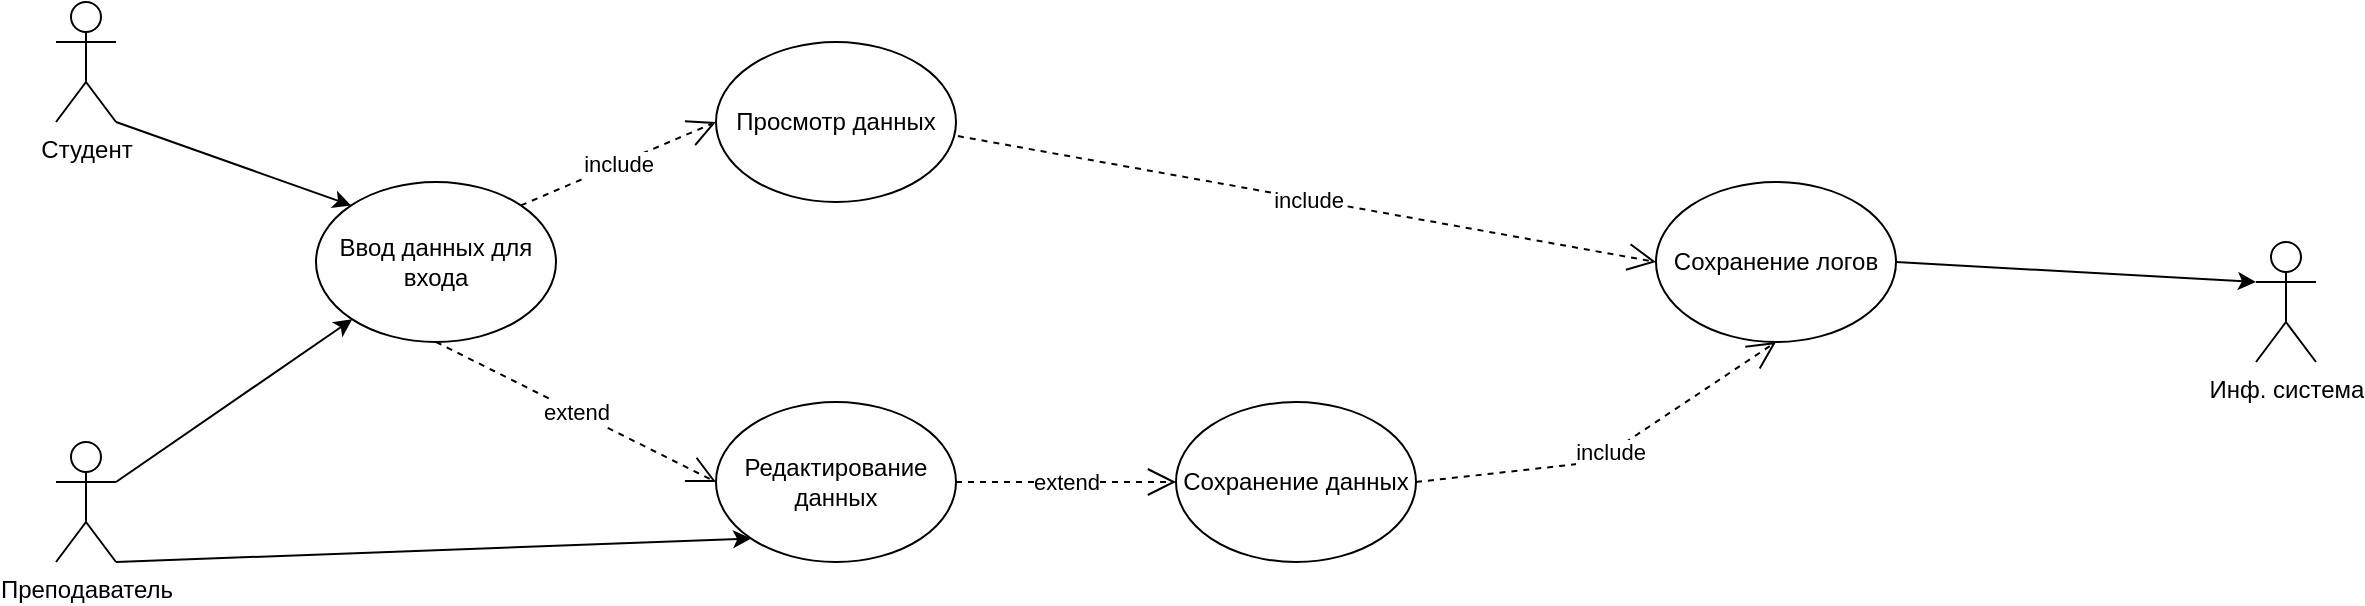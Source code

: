 <mxfile version="20.3.0" type="device"><diagram id="afD7Bp-iAt0T8VzWwkTS" name="Страница 1"><mxGraphModel dx="1662" dy="762" grid="1" gridSize="10" guides="1" tooltips="1" connect="1" arrows="1" fold="1" page="1" pageScale="1" pageWidth="1654" pageHeight="1169" math="0" shadow="0"><root><mxCell id="0"/><mxCell id="1" parent="0"/><mxCell id="IozxF7bhxgQk7ULD9y51-1" value="Инф. система" style="shape=umlActor;verticalLabelPosition=bottom;verticalAlign=top;html=1;outlineConnect=0;" parent="1" vertex="1"><mxGeometry x="1400" y="280" width="30" height="60" as="geometry"/></mxCell><mxCell id="IozxF7bhxgQk7ULD9y51-2" value="Студент" style="shape=umlActor;verticalLabelPosition=bottom;verticalAlign=top;html=1;outlineConnect=0;" parent="1" vertex="1"><mxGeometry x="300" y="160" width="30" height="60" as="geometry"/></mxCell><mxCell id="IozxF7bhxgQk7ULD9y51-3" value="Преподаватель" style="shape=umlActor;verticalLabelPosition=bottom;verticalAlign=top;html=1;outlineConnect=0;" parent="1" vertex="1"><mxGeometry x="300" y="380" width="30" height="60" as="geometry"/></mxCell><mxCell id="MDahT3h2jegHGO6cMc0U-1" value="Просмотр данных" style="ellipse;whiteSpace=wrap;html=1;" vertex="1" parent="1"><mxGeometry x="630" y="180" width="120" height="80" as="geometry"/></mxCell><mxCell id="MDahT3h2jegHGO6cMc0U-2" value="Редактирование данных&lt;br&gt;" style="ellipse;whiteSpace=wrap;html=1;" vertex="1" parent="1"><mxGeometry x="630" y="360" width="120" height="80" as="geometry"/></mxCell><mxCell id="MDahT3h2jegHGO6cMc0U-3" value="" style="endArrow=classic;html=1;rounded=0;exitX=1;exitY=1;exitDx=0;exitDy=0;exitPerimeter=0;fontStyle=1;entryX=0;entryY=0;entryDx=0;entryDy=0;" edge="1" parent="1" source="IozxF7bhxgQk7ULD9y51-2" target="MDahT3h2jegHGO6cMc0U-7"><mxGeometry width="50" height="50" relative="1" as="geometry"><mxPoint x="800" y="400" as="sourcePoint"/><mxPoint x="420" y="250" as="targetPoint"/></mxGeometry></mxCell><mxCell id="MDahT3h2jegHGO6cMc0U-4" value="" style="endArrow=classic;html=1;rounded=0;exitX=1;exitY=0.333;exitDx=0;exitDy=0;exitPerimeter=0;" edge="1" parent="1" source="IozxF7bhxgQk7ULD9y51-3" target="MDahT3h2jegHGO6cMc0U-7"><mxGeometry width="50" height="50" relative="1" as="geometry"><mxPoint x="340" y="230" as="sourcePoint"/><mxPoint x="400" y="330" as="targetPoint"/></mxGeometry></mxCell><mxCell id="MDahT3h2jegHGO6cMc0U-7" value="Ввод данных для входа" style="ellipse;whiteSpace=wrap;html=1;" vertex="1" parent="1"><mxGeometry x="430" y="250" width="120" height="80" as="geometry"/></mxCell><mxCell id="MDahT3h2jegHGO6cMc0U-12" value="include&lt;br&gt;" style="endArrow=open;endSize=12;dashed=1;html=1;rounded=0;exitX=1;exitY=0;exitDx=0;exitDy=0;entryX=0;entryY=0.5;entryDx=0;entryDy=0;" edge="1" parent="1" source="MDahT3h2jegHGO6cMc0U-7" target="MDahT3h2jegHGO6cMc0U-1"><mxGeometry width="160" relative="1" as="geometry"><mxPoint x="750" y="370" as="sourcePoint"/><mxPoint x="910" y="370" as="targetPoint"/></mxGeometry></mxCell><mxCell id="MDahT3h2jegHGO6cMc0U-13" value="extend&lt;br&gt;" style="endArrow=open;endSize=12;dashed=1;html=1;rounded=0;exitX=0.5;exitY=1;exitDx=0;exitDy=0;entryX=0;entryY=0.5;entryDx=0;entryDy=0;" edge="1" parent="1" source="MDahT3h2jegHGO6cMc0U-7" target="MDahT3h2jegHGO6cMc0U-2"><mxGeometry width="160" relative="1" as="geometry"><mxPoint x="750" y="360" as="sourcePoint"/><mxPoint x="910" y="360" as="targetPoint"/></mxGeometry></mxCell><mxCell id="MDahT3h2jegHGO6cMc0U-15" value="Сохранение данных" style="ellipse;whiteSpace=wrap;html=1;" vertex="1" parent="1"><mxGeometry x="860" y="360" width="120" height="80" as="geometry"/></mxCell><mxCell id="MDahT3h2jegHGO6cMc0U-18" value="extend" style="endArrow=open;endSize=12;dashed=1;html=1;rounded=0;exitX=1;exitY=0.5;exitDx=0;exitDy=0;entryX=0;entryY=0.5;entryDx=0;entryDy=0;" edge="1" parent="1" source="MDahT3h2jegHGO6cMc0U-2" target="MDahT3h2jegHGO6cMc0U-15"><mxGeometry width="160" relative="1" as="geometry"><mxPoint x="750" y="360" as="sourcePoint"/><mxPoint x="910" y="360" as="targetPoint"/></mxGeometry></mxCell><mxCell id="MDahT3h2jegHGO6cMc0U-20" value="" style="endArrow=classic;html=1;rounded=0;exitX=1;exitY=1;exitDx=0;exitDy=0;exitPerimeter=0;entryX=0;entryY=1;entryDx=0;entryDy=0;" edge="1" parent="1" source="IozxF7bhxgQk7ULD9y51-3" target="MDahT3h2jegHGO6cMc0U-2"><mxGeometry width="50" height="50" relative="1" as="geometry"><mxPoint x="800" y="380" as="sourcePoint"/><mxPoint x="850" y="330" as="targetPoint"/></mxGeometry></mxCell><mxCell id="MDahT3h2jegHGO6cMc0U-21" value="Сохранение логов" style="ellipse;whiteSpace=wrap;html=1;" vertex="1" parent="1"><mxGeometry x="1100" y="250" width="120" height="80" as="geometry"/></mxCell><mxCell id="MDahT3h2jegHGO6cMc0U-22" value="include&lt;br&gt;" style="endArrow=open;endSize=12;dashed=1;html=1;rounded=0;exitX=1;exitY=0.5;exitDx=0;exitDy=0;entryX=0.5;entryY=1;entryDx=0;entryDy=0;" edge="1" parent="1" source="MDahT3h2jegHGO6cMc0U-15" target="MDahT3h2jegHGO6cMc0U-21"><mxGeometry width="160" relative="1" as="geometry"><mxPoint x="990" y="390" as="sourcePoint"/><mxPoint x="1150" y="390" as="targetPoint"/><Array as="points"><mxPoint x="1070" y="390"/></Array></mxGeometry></mxCell><mxCell id="MDahT3h2jegHGO6cMc0U-24" value="include" style="endArrow=open;endSize=12;dashed=1;html=1;rounded=0;exitX=1.008;exitY=0.588;exitDx=0;exitDy=0;exitPerimeter=0;entryX=0;entryY=0.5;entryDx=0;entryDy=0;" edge="1" parent="1" source="MDahT3h2jegHGO6cMc0U-1" target="MDahT3h2jegHGO6cMc0U-21"><mxGeometry width="160" relative="1" as="geometry"><mxPoint x="750" y="350" as="sourcePoint"/><mxPoint x="910" y="350" as="targetPoint"/></mxGeometry></mxCell><mxCell id="MDahT3h2jegHGO6cMc0U-26" value="" style="endArrow=classic;html=1;rounded=0;entryX=0;entryY=0.333;entryDx=0;entryDy=0;entryPerimeter=0;exitX=1;exitY=0.5;exitDx=0;exitDy=0;" edge="1" parent="1" source="MDahT3h2jegHGO6cMc0U-21" target="IozxF7bhxgQk7ULD9y51-1"><mxGeometry width="50" height="50" relative="1" as="geometry"><mxPoint x="800" y="370" as="sourcePoint"/><mxPoint x="850" y="320" as="targetPoint"/></mxGeometry></mxCell></root></mxGraphModel></diagram></mxfile>